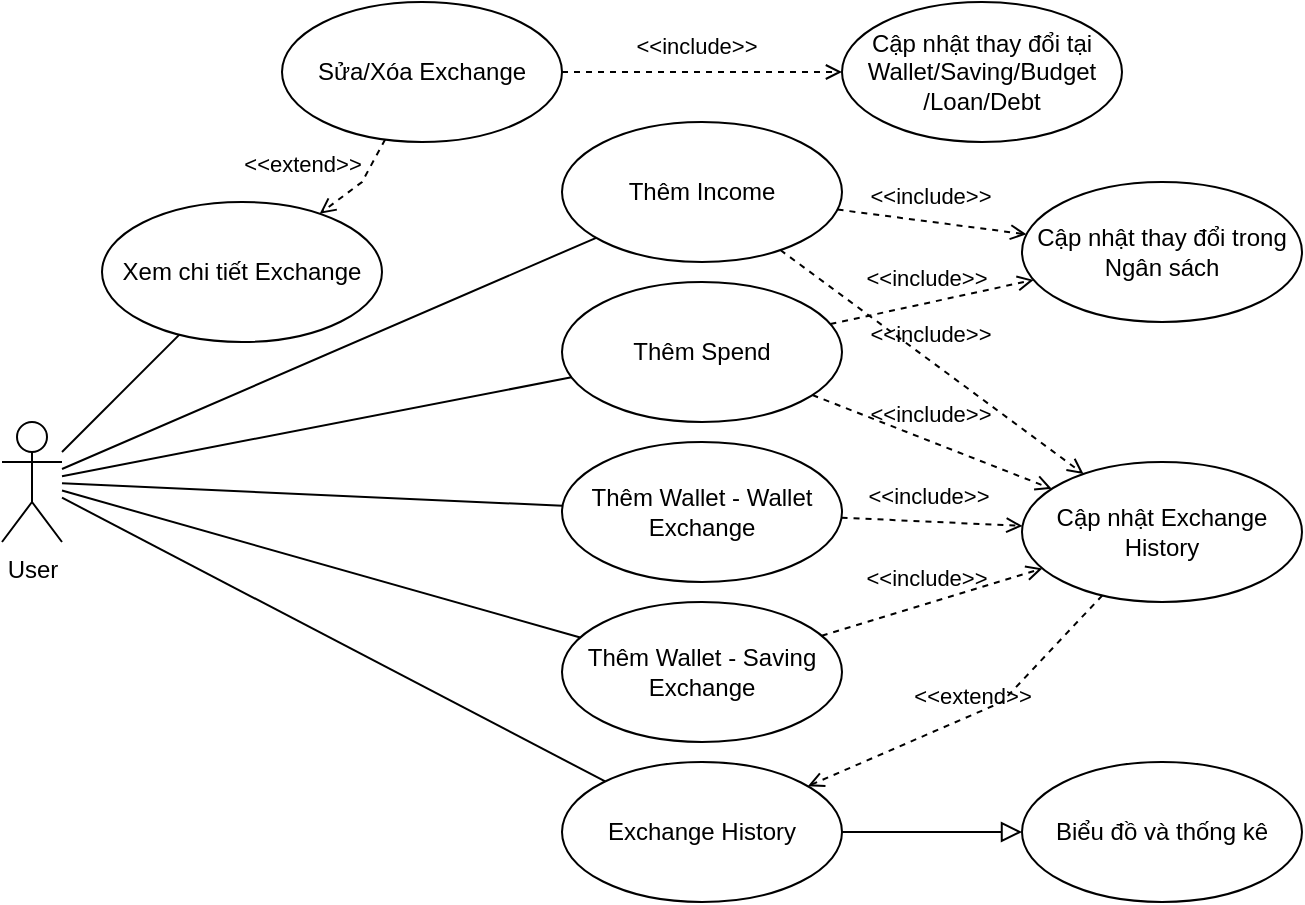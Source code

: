 <mxfile version="24.5.4" type="device">
  <diagram id="1Q4yZ_uwP3tpilw9ebAT" name="Trang-1">
    <mxGraphModel dx="1034" dy="446" grid="1" gridSize="10" guides="1" tooltips="1" connect="1" arrows="1" fold="1" page="1" pageScale="1" pageWidth="827" pageHeight="1169" math="0" shadow="0">
      <root>
        <mxCell id="0" />
        <mxCell id="1" parent="0" />
        <mxCell id="GP_7Yjxi7niaUiWw_p5Y-8" value="User" style="shape=umlActor;verticalLabelPosition=bottom;verticalAlign=top;html=1;outlineConnect=0;" parent="1" vertex="1">
          <mxGeometry x="150" y="300" width="30" height="60" as="geometry" />
        </mxCell>
        <mxCell id="GP_7Yjxi7niaUiWw_p5Y-9" value="Thêm Spend" style="ellipse;whiteSpace=wrap;html=1;" parent="1" vertex="1">
          <mxGeometry x="430" y="230" width="140" height="70" as="geometry" />
        </mxCell>
        <mxCell id="GP_7Yjxi7niaUiWw_p5Y-10" value="Thêm Wallet - Wallet Exchange" style="ellipse;whiteSpace=wrap;html=1;" parent="1" vertex="1">
          <mxGeometry x="430" y="310" width="140" height="70" as="geometry" />
        </mxCell>
        <mxCell id="GP_7Yjxi7niaUiWw_p5Y-11" value="Exchange History" style="ellipse;whiteSpace=wrap;html=1;" parent="1" vertex="1">
          <mxGeometry x="430" y="470" width="140" height="70" as="geometry" />
        </mxCell>
        <mxCell id="GP_7Yjxi7niaUiWw_p5Y-12" value="" style="endArrow=none;html=1;rounded=0;" parent="1" source="GP_7Yjxi7niaUiWw_p5Y-8" target="GP_7Yjxi7niaUiWw_p5Y-10" edge="1">
          <mxGeometry width="50" height="50" relative="1" as="geometry">
            <mxPoint x="210" y="464" as="sourcePoint" />
            <mxPoint x="364" y="320" as="targetPoint" />
          </mxGeometry>
        </mxCell>
        <mxCell id="GP_7Yjxi7niaUiWw_p5Y-13" value="" style="endArrow=none;html=1;rounded=0;" parent="1" source="GP_7Yjxi7niaUiWw_p5Y-8" target="GP_7Yjxi7niaUiWw_p5Y-11" edge="1">
          <mxGeometry width="50" height="50" relative="1" as="geometry">
            <mxPoint x="190" y="341" as="sourcePoint" />
            <mxPoint x="441" y="360" as="targetPoint" />
          </mxGeometry>
        </mxCell>
        <mxCell id="GP_7Yjxi7niaUiWw_p5Y-14" value="" style="endArrow=none;html=1;rounded=0;" parent="1" source="GP_7Yjxi7niaUiWw_p5Y-8" target="GP_7Yjxi7niaUiWw_p5Y-9" edge="1">
          <mxGeometry width="50" height="50" relative="1" as="geometry">
            <mxPoint x="200" y="351" as="sourcePoint" />
            <mxPoint x="451" y="370" as="targetPoint" />
          </mxGeometry>
        </mxCell>
        <mxCell id="GP_7Yjxi7niaUiWw_p5Y-15" value="Cập nhật Exchange History" style="ellipse;whiteSpace=wrap;html=1;" parent="1" vertex="1">
          <mxGeometry x="660" y="320" width="140" height="70" as="geometry" />
        </mxCell>
        <mxCell id="GP_7Yjxi7niaUiWw_p5Y-16" value="&amp;lt;&amp;lt;include&amp;gt;&amp;gt;" style="html=1;verticalAlign=bottom;labelBackgroundColor=none;endArrow=open;endFill=0;dashed=1;rounded=0;" parent="1" source="GP_7Yjxi7niaUiWw_p5Y-9" target="GP_7Yjxi7niaUiWw_p5Y-15" edge="1">
          <mxGeometry x="-0.04" y="4" width="160" relative="1" as="geometry">
            <mxPoint x="340" y="390" as="sourcePoint" />
            <mxPoint x="500" y="390" as="targetPoint" />
            <mxPoint as="offset" />
          </mxGeometry>
        </mxCell>
        <mxCell id="GP_7Yjxi7niaUiWw_p5Y-17" value="&amp;lt;&amp;lt;include&amp;gt;&amp;gt;" style="html=1;verticalAlign=bottom;labelBackgroundColor=none;endArrow=open;endFill=0;dashed=1;rounded=0;" parent="1" source="GP_7Yjxi7niaUiWw_p5Y-10" target="GP_7Yjxi7niaUiWw_p5Y-15" edge="1">
          <mxGeometry x="-0.04" y="4" width="160" relative="1" as="geometry">
            <mxPoint x="559" y="290" as="sourcePoint" />
            <mxPoint x="661" y="340" as="targetPoint" />
            <mxPoint as="offset" />
          </mxGeometry>
        </mxCell>
        <mxCell id="GP_7Yjxi7niaUiWw_p5Y-18" value="&amp;lt;&amp;lt;extend&amp;gt;&amp;gt;" style="html=1;verticalAlign=bottom;labelBackgroundColor=none;endArrow=open;endFill=0;dashed=1;rounded=0;" parent="1" source="GP_7Yjxi7niaUiWw_p5Y-15" target="GP_7Yjxi7niaUiWw_p5Y-11" edge="1">
          <mxGeometry width="160" relative="1" as="geometry">
            <mxPoint x="340" y="390" as="sourcePoint" />
            <mxPoint x="500" y="390" as="targetPoint" />
            <Array as="points">
              <mxPoint x="650" y="440" />
            </Array>
          </mxGeometry>
        </mxCell>
        <mxCell id="GP_7Yjxi7niaUiWw_p5Y-19" value="Thêm Income" style="ellipse;whiteSpace=wrap;html=1;" parent="1" vertex="1">
          <mxGeometry x="430" y="150" width="140" height="70" as="geometry" />
        </mxCell>
        <mxCell id="GP_7Yjxi7niaUiWw_p5Y-20" value="" style="endArrow=none;html=1;rounded=0;" parent="1" source="GP_7Yjxi7niaUiWw_p5Y-8" target="GP_7Yjxi7niaUiWw_p5Y-19" edge="1">
          <mxGeometry width="50" height="50" relative="1" as="geometry">
            <mxPoint x="180" y="237" as="sourcePoint" />
            <mxPoint x="451" y="280" as="targetPoint" />
          </mxGeometry>
        </mxCell>
        <mxCell id="GP_7Yjxi7niaUiWw_p5Y-21" value="&amp;lt;&amp;lt;include&amp;gt;&amp;gt;" style="html=1;verticalAlign=bottom;labelBackgroundColor=none;endArrow=open;endFill=0;dashed=1;rounded=0;" parent="1" source="GP_7Yjxi7niaUiWw_p5Y-19" target="GP_7Yjxi7niaUiWw_p5Y-15" edge="1">
          <mxGeometry x="-0.04" y="4" width="160" relative="1" as="geometry">
            <mxPoint x="340" y="300" as="sourcePoint" />
            <mxPoint x="651" y="240" as="targetPoint" />
            <mxPoint as="offset" />
          </mxGeometry>
        </mxCell>
        <mxCell id="GP_7Yjxi7niaUiWw_p5Y-22" value="Biểu đồ và thống kê" style="ellipse;whiteSpace=wrap;html=1;" parent="1" vertex="1">
          <mxGeometry x="660" y="470" width="140" height="70" as="geometry" />
        </mxCell>
        <mxCell id="GP_7Yjxi7niaUiWw_p5Y-23" value="" style="endArrow=block;html=1;rounded=0;align=center;verticalAlign=bottom;endFill=0;labelBackgroundColor=none;endSize=8;" parent="1" source="GP_7Yjxi7niaUiWw_p5Y-11" target="GP_7Yjxi7niaUiWw_p5Y-22" edge="1">
          <mxGeometry relative="1" as="geometry">
            <mxPoint x="486" y="641" as="sourcePoint" />
            <mxPoint x="1014" y="541" as="targetPoint" />
          </mxGeometry>
        </mxCell>
        <mxCell id="GP_7Yjxi7niaUiWw_p5Y-24" value="" style="resizable=0;html=1;align=center;verticalAlign=top;labelBackgroundColor=none;" parent="GP_7Yjxi7niaUiWw_p5Y-23" connectable="0" vertex="1">
          <mxGeometry relative="1" as="geometry" />
        </mxCell>
        <mxCell id="oR8qVQh1-naWBqIhGZXU-2" value="Thêm Wallet - Saving Exchange" style="ellipse;whiteSpace=wrap;html=1;" parent="1" vertex="1">
          <mxGeometry x="430" y="390" width="140" height="70" as="geometry" />
        </mxCell>
        <mxCell id="oR8qVQh1-naWBqIhGZXU-3" value="" style="endArrow=none;html=1;rounded=0;" parent="1" source="GP_7Yjxi7niaUiWw_p5Y-8" target="oR8qVQh1-naWBqIhGZXU-2" edge="1">
          <mxGeometry width="50" height="50" relative="1" as="geometry">
            <mxPoint x="180" y="412" as="sourcePoint" />
            <mxPoint x="364" y="400" as="targetPoint" />
          </mxGeometry>
        </mxCell>
        <mxCell id="oR8qVQh1-naWBqIhGZXU-6" value="&amp;lt;&amp;lt;include&amp;gt;&amp;gt;" style="html=1;verticalAlign=bottom;labelBackgroundColor=none;endArrow=open;endFill=0;dashed=1;rounded=0;" parent="1" source="oR8qVQh1-naWBqIhGZXU-2" target="GP_7Yjxi7niaUiWw_p5Y-15" edge="1">
          <mxGeometry x="-0.04" y="4" width="160" relative="1" as="geometry">
            <mxPoint x="580" y="358" as="sourcePoint" />
            <mxPoint x="670" y="362" as="targetPoint" />
            <mxPoint as="offset" />
          </mxGeometry>
        </mxCell>
        <mxCell id="oR8qVQh1-naWBqIhGZXU-8" value="Cập nhật thay đổi trong Ngân sách" style="ellipse;whiteSpace=wrap;html=1;" parent="1" vertex="1">
          <mxGeometry x="660" y="180" width="140" height="70" as="geometry" />
        </mxCell>
        <mxCell id="oR8qVQh1-naWBqIhGZXU-9" value="&amp;lt;&amp;lt;include&amp;gt;&amp;gt;" style="html=1;verticalAlign=bottom;labelBackgroundColor=none;endArrow=open;endFill=0;dashed=1;rounded=0;" parent="1" source="GP_7Yjxi7niaUiWw_p5Y-19" target="oR8qVQh1-naWBqIhGZXU-8" edge="1">
          <mxGeometry x="-0.04" y="4" width="160" relative="1" as="geometry">
            <mxPoint x="549" y="224" as="sourcePoint" />
            <mxPoint x="701" y="336" as="targetPoint" />
            <mxPoint as="offset" />
          </mxGeometry>
        </mxCell>
        <mxCell id="oR8qVQh1-naWBqIhGZXU-10" value="&amp;lt;&amp;lt;include&amp;gt;&amp;gt;" style="html=1;verticalAlign=bottom;labelBackgroundColor=none;endArrow=open;endFill=0;dashed=1;rounded=0;" parent="1" source="GP_7Yjxi7niaUiWw_p5Y-9" target="oR8qVQh1-naWBqIhGZXU-8" edge="1">
          <mxGeometry x="-0.04" y="4" width="160" relative="1" as="geometry">
            <mxPoint x="559" y="234" as="sourcePoint" />
            <mxPoint x="711" y="346" as="targetPoint" />
            <mxPoint as="offset" />
          </mxGeometry>
        </mxCell>
        <mxCell id="oR8qVQh1-naWBqIhGZXU-11" value="Xem chi tiết Exchange" style="ellipse;whiteSpace=wrap;html=1;" parent="1" vertex="1">
          <mxGeometry x="200" y="190" width="140" height="70" as="geometry" />
        </mxCell>
        <mxCell id="oR8qVQh1-naWBqIhGZXU-12" value="" style="endArrow=none;html=1;rounded=0;" parent="1" source="GP_7Yjxi7niaUiWw_p5Y-8" target="oR8qVQh1-naWBqIhGZXU-11" edge="1">
          <mxGeometry width="50" height="50" relative="1" as="geometry">
            <mxPoint x="190" y="334" as="sourcePoint" />
            <mxPoint x="457" y="218" as="targetPoint" />
          </mxGeometry>
        </mxCell>
        <mxCell id="oR8qVQh1-naWBqIhGZXU-13" value="Sửa/Xóa Exchange" style="ellipse;whiteSpace=wrap;html=1;" parent="1" vertex="1">
          <mxGeometry x="290" y="90" width="140" height="70" as="geometry" />
        </mxCell>
        <mxCell id="oR8qVQh1-naWBqIhGZXU-14" value="&amp;lt;&amp;lt;extend&amp;gt;&amp;gt;" style="html=1;verticalAlign=bottom;labelBackgroundColor=none;endArrow=open;endFill=0;dashed=1;rounded=0;" parent="1" source="oR8qVQh1-naWBqIhGZXU-13" target="oR8qVQh1-naWBqIhGZXU-11" edge="1">
          <mxGeometry x="0.903" y="-18" width="160" relative="1" as="geometry">
            <mxPoint x="710" y="397" as="sourcePoint" />
            <mxPoint x="563" y="492" as="targetPoint" />
            <Array as="points">
              <mxPoint x="330" y="180" />
            </Array>
            <mxPoint as="offset" />
          </mxGeometry>
        </mxCell>
        <mxCell id="gQHAGSg_O0W3qdxhXxNc-1" value="Cập nhật thay đổi tại Wallet/Saving/Budget&lt;br&gt;/Loan/Debt" style="ellipse;whiteSpace=wrap;html=1;" vertex="1" parent="1">
          <mxGeometry x="570" y="90" width="140" height="70" as="geometry" />
        </mxCell>
        <mxCell id="gQHAGSg_O0W3qdxhXxNc-2" value="&amp;lt;&amp;lt;include&amp;gt;&amp;gt;" style="html=1;verticalAlign=bottom;labelBackgroundColor=none;endArrow=open;endFill=0;dashed=1;rounded=0;" edge="1" parent="1" source="oR8qVQh1-naWBqIhGZXU-13" target="gQHAGSg_O0W3qdxhXxNc-1">
          <mxGeometry x="-0.04" y="4" width="160" relative="1" as="geometry">
            <mxPoint x="560" y="148" as="sourcePoint" />
            <mxPoint x="654" y="160" as="targetPoint" />
            <mxPoint as="offset" />
          </mxGeometry>
        </mxCell>
      </root>
    </mxGraphModel>
  </diagram>
</mxfile>

